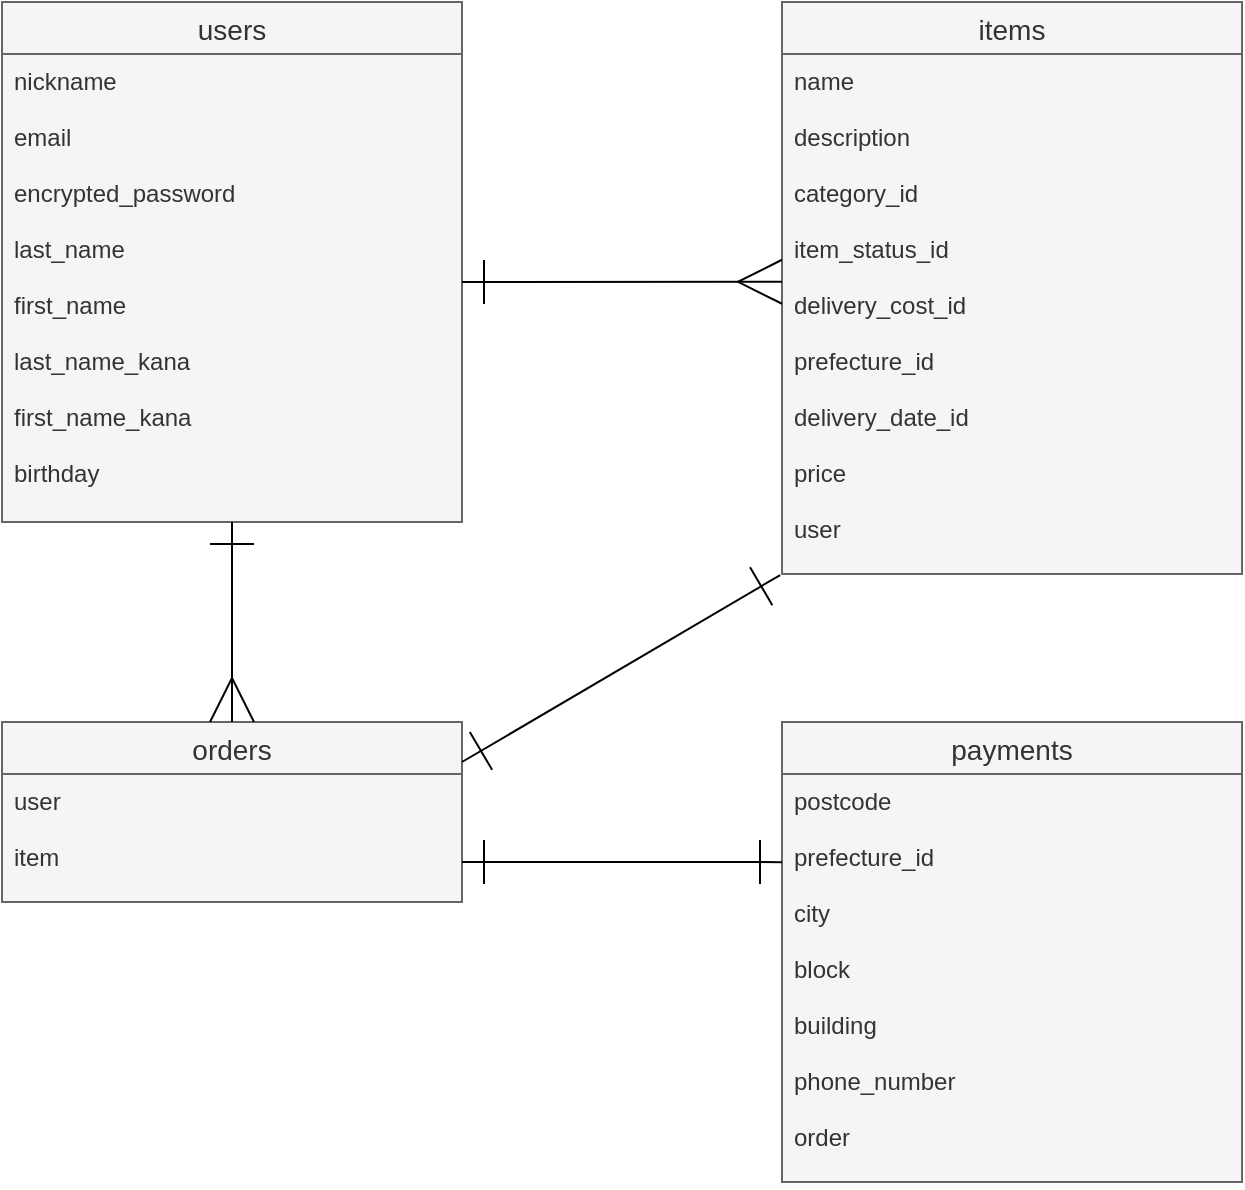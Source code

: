 <mxfile>
    <diagram id="V-APo4wSxz5u-U4CDjZP" name="ページ1">
        <mxGraphModel dx="314" dy="682" grid="1" gridSize="10" guides="1" tooltips="1" connect="1" arrows="1" fold="1" page="1" pageScale="1" pageWidth="827" pageHeight="1169" background="#ffffff" math="0" shadow="0">
            <root>
                <mxCell id="0"/>
                <mxCell id="1" parent="0"/>
                <mxCell id="2" value="users" style="swimlane;fontStyle=0;childLayout=stackLayout;horizontal=1;startSize=26;horizontalStack=0;resizeParent=1;resizeParentMax=0;resizeLast=0;collapsible=1;marginBottom=0;align=center;fontSize=14;fillColor=#f5f5f5;fontColor=#333333;strokeColor=#666666;" vertex="1" parent="1">
                    <mxGeometry x="40" y="40" width="230" height="260" as="geometry"/>
                </mxCell>
                <mxCell id="3" value="nickname&#10;&#10;email&#10;&#10;encrypted_password&#10;&#10;last_name&#10;&#10;first_name&#10;&#10;last_name_kana&#10;&#10;first_name_kana&#10;&#10;birthday" style="text;spacingLeft=4;spacingRight=4;overflow=hidden;rotatable=0;points=[[0,0.5],[1,0.5]];portConstraint=eastwest;fontSize=12;fillColor=#f5f5f5;fontColor=#333333;strokeColor=#666666;" vertex="1" parent="2">
                    <mxGeometry y="26" width="230" height="234" as="geometry"/>
                </mxCell>
                <mxCell id="24" value="items" style="swimlane;fontStyle=0;childLayout=stackLayout;horizontal=1;startSize=26;horizontalStack=0;resizeParent=1;resizeParentMax=0;resizeLast=0;collapsible=1;marginBottom=0;align=center;fontSize=14;fillColor=#f5f5f5;fontColor=#333333;strokeColor=#666666;" vertex="1" parent="1">
                    <mxGeometry x="430" y="40" width="230" height="286" as="geometry">
                        <mxRectangle x="400" y="40" width="70" height="30" as="alternateBounds"/>
                    </mxGeometry>
                </mxCell>
                <mxCell id="25" value="name&#10;&#10;description&#10;&#10;category_id&#10;&#10;item_status_id&#10;&#10;delivery_cost_id&#10;&#10;prefecture_id&#10;&#10;delivery_date_id&#10;&#10;price&#10;&#10;user" style="text;fillColor=#f5f5f5;spacingLeft=4;spacingRight=4;overflow=hidden;rotatable=0;points=[[0,0.5],[1,0.5]];portConstraint=eastwest;fontSize=12;fontColor=#333333;strokeColor=#666666;" vertex="1" parent="24">
                    <mxGeometry y="26" width="230" height="260" as="geometry"/>
                </mxCell>
                <mxCell id="26" value="payments" style="swimlane;fontStyle=0;childLayout=stackLayout;horizontal=1;startSize=26;horizontalStack=0;resizeParent=1;resizeParentMax=0;resizeLast=0;collapsible=1;marginBottom=0;align=center;fontSize=14;fillColor=#f5f5f5;fontColor=#333333;strokeColor=#666666;" vertex="1" parent="1">
                    <mxGeometry x="430" y="400" width="230" height="230" as="geometry">
                        <mxRectangle x="400" y="40" width="70" height="30" as="alternateBounds"/>
                    </mxGeometry>
                </mxCell>
                <mxCell id="27" value="postcode&#10;&#10;prefecture_id&#10;&#10;city&#10;&#10;block&#10;&#10;building&#10;&#10;phone_number&#10;&#10;order" style="text;fillColor=#f5f5f5;spacingLeft=4;spacingRight=4;overflow=hidden;rotatable=0;points=[[0,0.5],[1,0.5]];portConstraint=eastwest;fontSize=12;fontColor=#333333;strokeColor=#666666;" vertex="1" parent="26">
                    <mxGeometry y="26" width="230" height="204" as="geometry"/>
                </mxCell>
                <mxCell id="29" value="orders" style="swimlane;fontStyle=0;childLayout=stackLayout;horizontal=1;startSize=26;horizontalStack=0;resizeParent=1;resizeParentMax=0;resizeLast=0;collapsible=1;marginBottom=0;align=center;fontSize=14;fillColor=#f5f5f5;fontColor=#333333;strokeColor=#666666;" vertex="1" parent="1">
                    <mxGeometry x="40" y="400" width="230" height="90" as="geometry"/>
                </mxCell>
                <mxCell id="30" value="user&#10;&#10;item" style="text;fillColor=#f5f5f5;spacingLeft=4;spacingRight=4;overflow=hidden;rotatable=0;points=[[0,0.5],[1,0.5]];portConstraint=eastwest;fontSize=12;fontColor=#333333;strokeColor=#666666;" vertex="1" parent="29">
                    <mxGeometry y="26" width="230" height="64" as="geometry"/>
                </mxCell>
                <mxCell id="32" value="" style="endArrow=ERmany;html=1;rounded=0;entryX=0.5;entryY=0;entryDx=0;entryDy=0;startArrow=ERone;startFill=0;endFill=0;sourcePerimeterSpacing=10;targetPerimeterSpacing=10;endSize=20;startSize=20;strokeColor=#000000;" edge="1" parent="1" target="29">
                    <mxGeometry relative="1" as="geometry">
                        <mxPoint x="155" y="300" as="sourcePoint"/>
                        <mxPoint x="430" y="350" as="targetPoint"/>
                    </mxGeometry>
                </mxCell>
                <mxCell id="33" value="" style="endArrow=ERmany;html=1;rounded=0;startArrow=ERone;startFill=0;endFill=0;sourcePerimeterSpacing=10;targetPerimeterSpacing=10;endSize=20;startSize=20;entryX=0;entryY=0.438;entryDx=0;entryDy=0;entryPerimeter=0;strokeColor=#000000;" edge="1" parent="1" target="25">
                    <mxGeometry relative="1" as="geometry">
                        <mxPoint x="270" y="180" as="sourcePoint"/>
                        <mxPoint x="420" y="190" as="targetPoint"/>
                    </mxGeometry>
                </mxCell>
                <mxCell id="35" value="" style="endArrow=ERone;html=1;rounded=0;startArrow=ERone;startFill=0;endFill=0;sourcePerimeterSpacing=10;targetPerimeterSpacing=10;endSize=20;startSize=20;entryX=-0.004;entryY=1.002;entryDx=0;entryDy=0;entryPerimeter=0;strokeColor=#000000;" edge="1" parent="1" target="25">
                    <mxGeometry relative="1" as="geometry">
                        <mxPoint x="270" y="420" as="sourcePoint"/>
                        <mxPoint x="430" y="420" as="targetPoint"/>
                        <Array as="points"/>
                    </mxGeometry>
                </mxCell>
                <mxCell id="36" value="" style="endArrow=ERone;html=1;rounded=0;startArrow=ERone;startFill=0;endFill=0;sourcePerimeterSpacing=10;targetPerimeterSpacing=10;endSize=20;startSize=20;entryX=0;entryY=0.216;entryDx=0;entryDy=0;entryPerimeter=0;strokeColor=#000000;" edge="1" parent="1" target="27">
                    <mxGeometry relative="1" as="geometry">
                        <mxPoint x="270" y="470" as="sourcePoint"/>
                        <mxPoint x="429.08" y="380" as="targetPoint"/>
                    </mxGeometry>
                </mxCell>
            </root>
        </mxGraphModel>
    </diagram>
</mxfile>